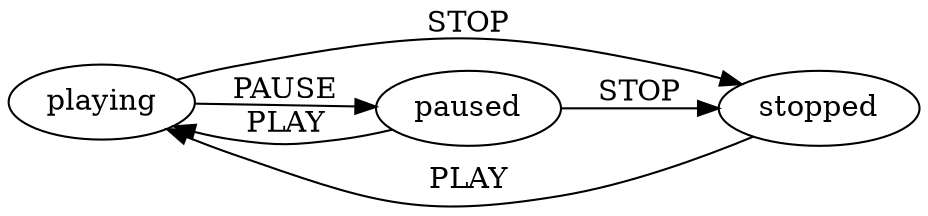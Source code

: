 digraph "video" {
  rankdir=LR;
  "playing";
  "stopped";
  "paused";
  "stopped" -> "playing" [ label="PLAY" ];
  "paused" -> "playing" [ label="PLAY" ];
  "playing" -> "stopped" [ label="STOP" ];
  "paused" -> "stopped" [ label="STOP" ];
  "playing" -> "paused" [ label="PAUSE" ];
}